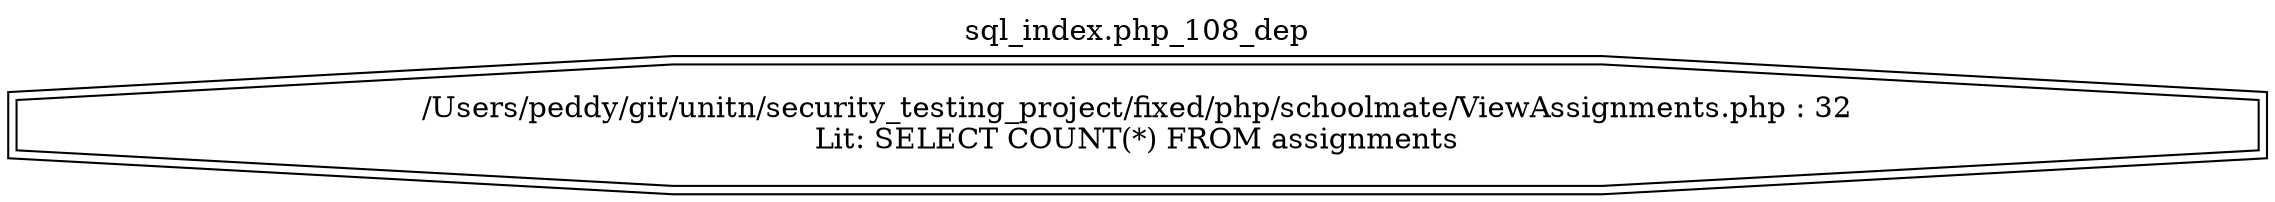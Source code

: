 digraph cfg {
  label="sql_index.php_108_dep";
  labelloc=t;
  n1 [shape=doubleoctagon, label="/Users/peddy/git/unitn/security_testing_project/fixed/php/schoolmate/ViewAssignments.php : 32\nLit: SELECT COUNT(*) FROM assignments\n"];
}
